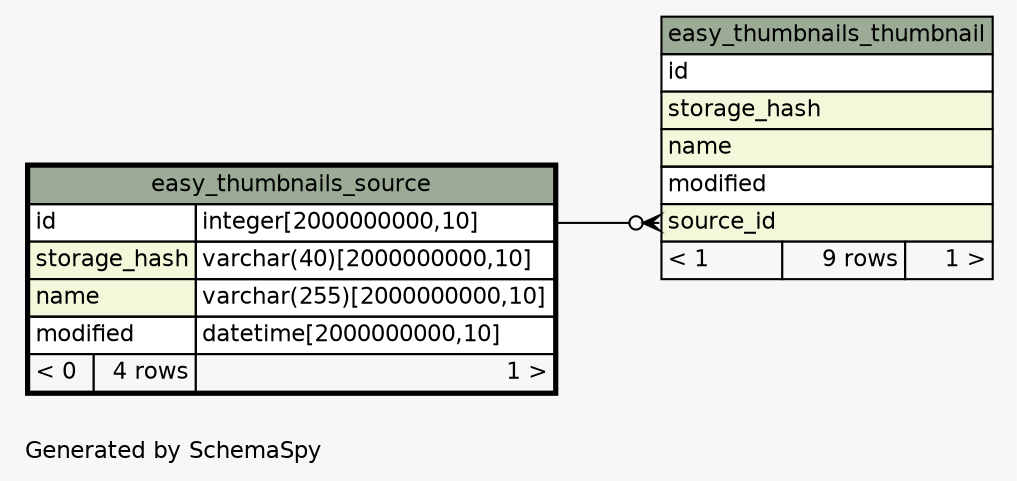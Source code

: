 // dot 2.38.0 on Windows 7 6.1
// SchemaSpy rev 590
digraph "oneDegreeRelationshipsDiagram" {
  graph [
    rankdir="RL"
    bgcolor="#f7f7f7"
    label="\nGenerated by SchemaSpy"
    labeljust="l"
    nodesep="0.18"
    ranksep="0.46"
    fontname="Helvetica"
    fontsize="11"
  ];
  node [
    fontname="Helvetica"
    fontsize="11"
    shape="plaintext"
  ];
  edge [
    arrowsize="0.8"
  ];
  "easy_thumbnails_thumbnail":"source_id":w -> "easy_thumbnails_source":"id.type":e [arrowhead=none dir=back arrowtail=crowodot];
  "easy_thumbnails_source" [
    label=<
    <TABLE BORDER="2" CELLBORDER="1" CELLSPACING="0" BGCOLOR="#ffffff">
      <TR><TD COLSPAN="3" BGCOLOR="#9bab96" ALIGN="CENTER">easy_thumbnails_source</TD></TR>
      <TR><TD PORT="id" COLSPAN="2" ALIGN="LEFT">id</TD><TD PORT="id.type" ALIGN="LEFT">integer[2000000000,10]</TD></TR>
      <TR><TD PORT="storage_hash" COLSPAN="2" BGCOLOR="#f4f7da" ALIGN="LEFT">storage_hash</TD><TD PORT="storage_hash.type" ALIGN="LEFT">varchar(40)[2000000000,10]</TD></TR>
      <TR><TD PORT="name" COLSPAN="2" BGCOLOR="#f4f7da" ALIGN="LEFT">name</TD><TD PORT="name.type" ALIGN="LEFT">varchar(255)[2000000000,10]</TD></TR>
      <TR><TD PORT="modified" COLSPAN="2" ALIGN="LEFT">modified</TD><TD PORT="modified.type" ALIGN="LEFT">datetime[2000000000,10]</TD></TR>
      <TR><TD ALIGN="LEFT" BGCOLOR="#f7f7f7">&lt; 0</TD><TD ALIGN="RIGHT" BGCOLOR="#f7f7f7">4 rows</TD><TD ALIGN="RIGHT" BGCOLOR="#f7f7f7">1 &gt;</TD></TR>
    </TABLE>>
    URL="easy_thumbnails_source.html"
    tooltip="easy_thumbnails_source"
  ];
  "easy_thumbnails_thumbnail" [
    label=<
    <TABLE BORDER="0" CELLBORDER="1" CELLSPACING="0" BGCOLOR="#ffffff">
      <TR><TD COLSPAN="3" BGCOLOR="#9bab96" ALIGN="CENTER">easy_thumbnails_thumbnail</TD></TR>
      <TR><TD PORT="id" COLSPAN="3" ALIGN="LEFT">id</TD></TR>
      <TR><TD PORT="storage_hash" COLSPAN="3" BGCOLOR="#f4f7da" ALIGN="LEFT">storage_hash</TD></TR>
      <TR><TD PORT="name" COLSPAN="3" BGCOLOR="#f4f7da" ALIGN="LEFT">name</TD></TR>
      <TR><TD PORT="modified" COLSPAN="3" ALIGN="LEFT">modified</TD></TR>
      <TR><TD PORT="source_id" COLSPAN="3" BGCOLOR="#f4f7da" ALIGN="LEFT">source_id</TD></TR>
      <TR><TD ALIGN="LEFT" BGCOLOR="#f7f7f7">&lt; 1</TD><TD ALIGN="RIGHT" BGCOLOR="#f7f7f7">9 rows</TD><TD ALIGN="RIGHT" BGCOLOR="#f7f7f7">1 &gt;</TD></TR>
    </TABLE>>
    URL="easy_thumbnails_thumbnail.html"
    tooltip="easy_thumbnails_thumbnail"
  ];
}
